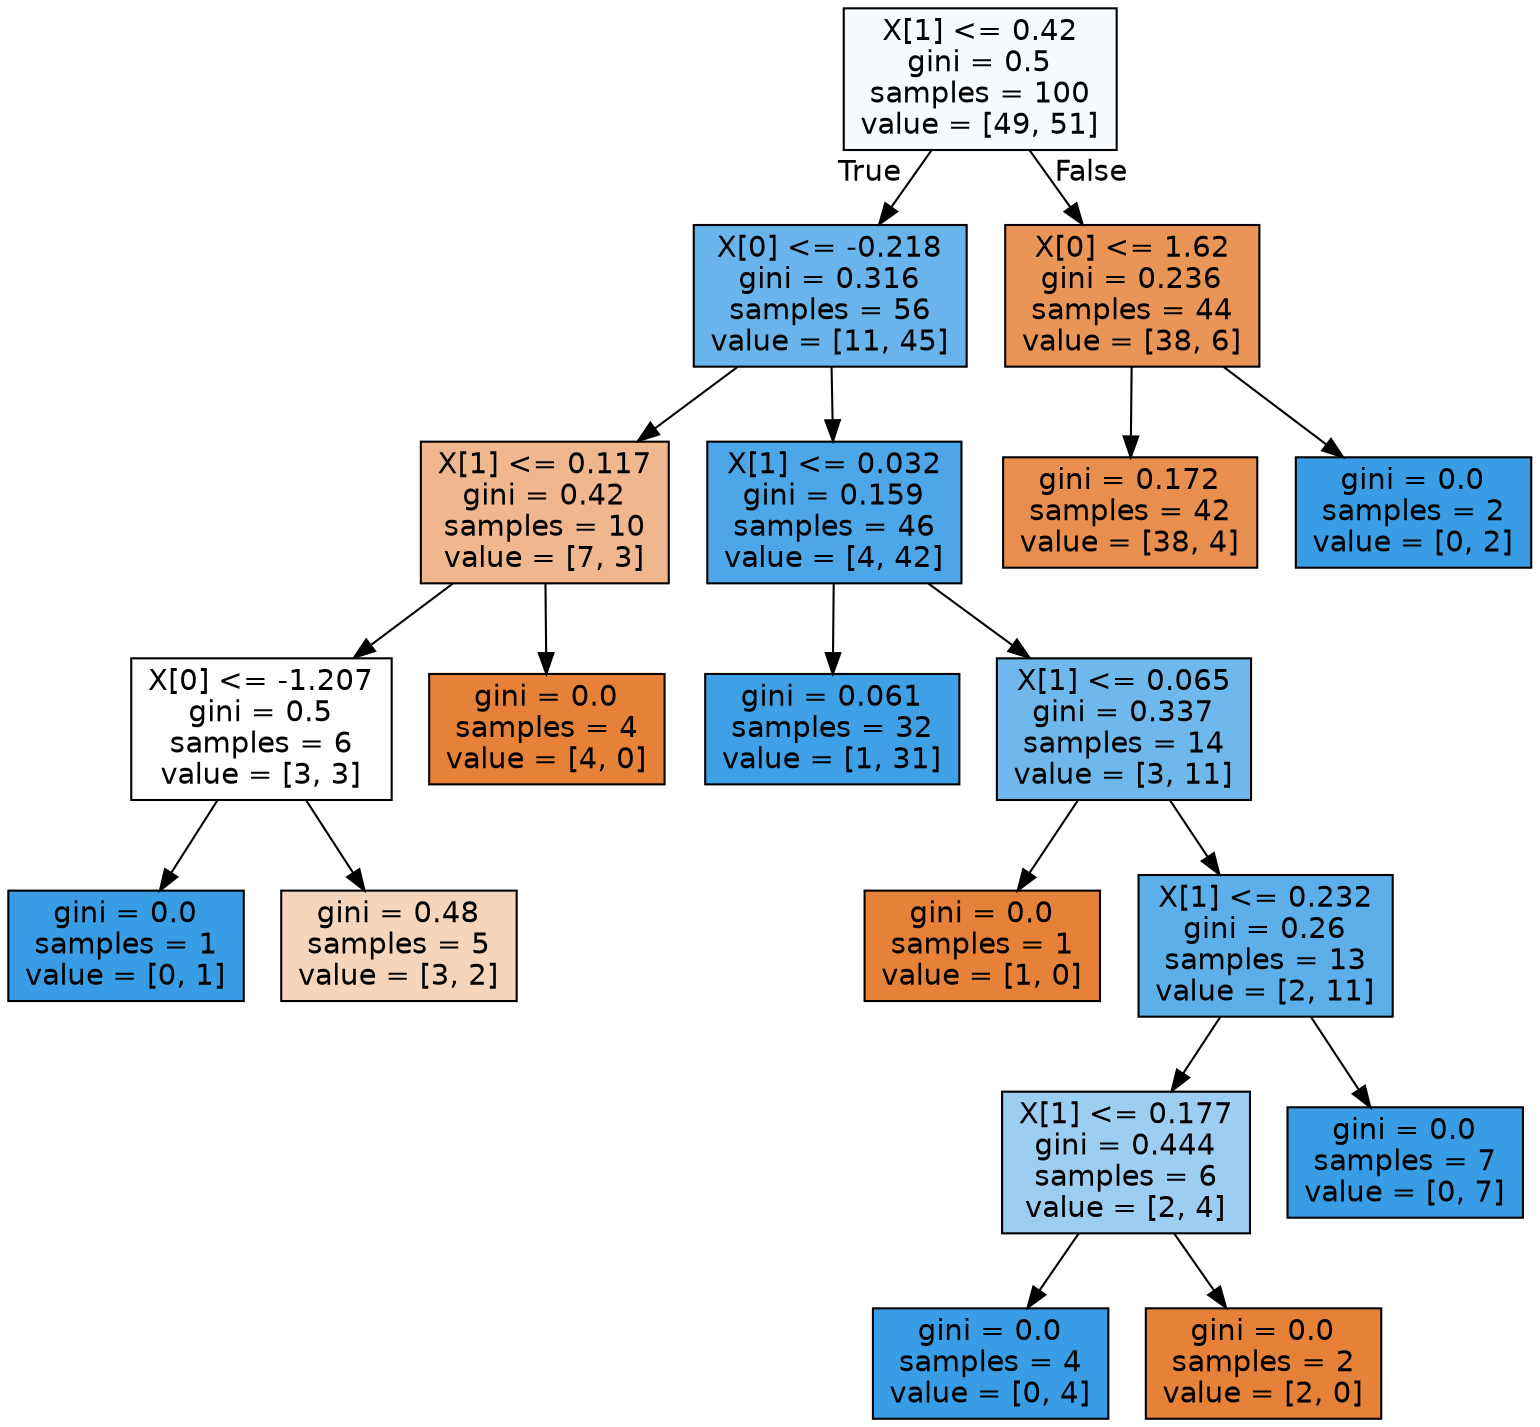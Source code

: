 digraph Tree {
node [shape=box, style="filled", color="black", fontname="helvetica"] ;
edge [fontname="helvetica"] ;
0 [label="X[1] <= 0.42\ngini = 0.5\nsamples = 100\nvalue = [49, 51]", fillcolor="#f7fbfe"] ;
1 [label="X[0] <= -0.218\ngini = 0.316\nsamples = 56\nvalue = [11, 45]", fillcolor="#69b5eb"] ;
0 -> 1 [labeldistance=2.5, labelangle=45, headlabel="True"] ;
3 [label="X[1] <= 0.117\ngini = 0.42\nsamples = 10\nvalue = [7, 3]", fillcolor="#f0b78e"] ;
1 -> 3 ;
7 [label="X[0] <= -1.207\ngini = 0.5\nsamples = 6\nvalue = [3, 3]", fillcolor="#ffffff"] ;
3 -> 7 ;
17 [label="gini = 0.0\nsamples = 1\nvalue = [0, 1]", fillcolor="#399de5"] ;
7 -> 17 ;
18 [label="gini = 0.48\nsamples = 5\nvalue = [3, 2]", fillcolor="#f6d5bd"] ;
7 -> 18 ;
8 [label="gini = 0.0\nsamples = 4\nvalue = [4, 0]", fillcolor="#e58139"] ;
3 -> 8 ;
4 [label="X[1] <= 0.032\ngini = 0.159\nsamples = 46\nvalue = [4, 42]", fillcolor="#4ca6e7"] ;
1 -> 4 ;
9 [label="gini = 0.061\nsamples = 32\nvalue = [1, 31]", fillcolor="#3fa0e6"] ;
4 -> 9 ;
10 [label="X[1] <= 0.065\ngini = 0.337\nsamples = 14\nvalue = [3, 11]", fillcolor="#6fb8ec"] ;
4 -> 10 ;
11 [label="gini = 0.0\nsamples = 1\nvalue = [1, 0]", fillcolor="#e58139"] ;
10 -> 11 ;
12 [label="X[1] <= 0.232\ngini = 0.26\nsamples = 13\nvalue = [2, 11]", fillcolor="#5dafea"] ;
10 -> 12 ;
13 [label="X[1] <= 0.177\ngini = 0.444\nsamples = 6\nvalue = [2, 4]", fillcolor="#9ccef2"] ;
12 -> 13 ;
15 [label="gini = 0.0\nsamples = 4\nvalue = [0, 4]", fillcolor="#399de5"] ;
13 -> 15 ;
16 [label="gini = 0.0\nsamples = 2\nvalue = [2, 0]", fillcolor="#e58139"] ;
13 -> 16 ;
14 [label="gini = 0.0\nsamples = 7\nvalue = [0, 7]", fillcolor="#399de5"] ;
12 -> 14 ;
2 [label="X[0] <= 1.62\ngini = 0.236\nsamples = 44\nvalue = [38, 6]", fillcolor="#e99558"] ;
0 -> 2 [labeldistance=2.5, labelangle=-45, headlabel="False"] ;
5 [label="gini = 0.172\nsamples = 42\nvalue = [38, 4]", fillcolor="#e88e4e"] ;
2 -> 5 ;
6 [label="gini = 0.0\nsamples = 2\nvalue = [0, 2]", fillcolor="#399de5"] ;
2 -> 6 ;
}